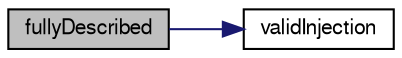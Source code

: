 digraph "fullyDescribed"
{
  bgcolor="transparent";
  edge [fontname="FreeSans",fontsize="10",labelfontname="FreeSans",labelfontsize="10"];
  node [fontname="FreeSans",fontsize="10",shape=record];
  rankdir="LR";
  Node68 [label="fullyDescribed",height=0.2,width=0.4,color="black", fillcolor="grey75", style="filled", fontcolor="black"];
  Node68 -> Node69 [color="midnightblue",fontsize="10",style="solid",fontname="FreeSans"];
  Node69 [label="validInjection",height=0.2,width=0.4,color="black",URL="$a24066.html#a6b2f13f20088f7dc14953978d3ee7554",tooltip="Return flag to identify whether or not injection of parcelI is. "];
}
